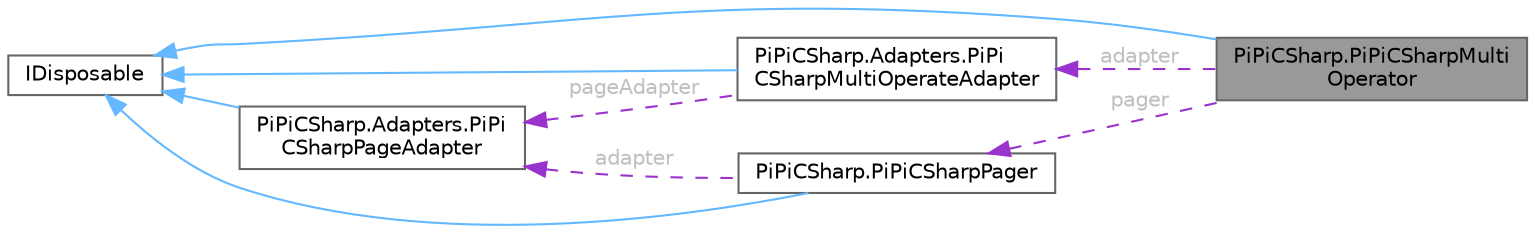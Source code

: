 digraph "PiPiCSharp.PiPiCSharpMultiOperator"
{
 // LATEX_PDF_SIZE
  bgcolor="transparent";
  edge [fontname=Helvetica,fontsize=10,labelfontname=Helvetica,labelfontsize=10];
  node [fontname=Helvetica,fontsize=10,shape=box,height=0.2,width=0.4];
  rankdir="LR";
  Node1 [id="Node000001",label="PiPiCSharp.PiPiCSharpMulti\lOperator",height=0.2,width=0.4,color="gray40", fillcolor="grey60", style="filled", fontcolor="black",tooltip="The PDF multi operator."];
  Node2 -> Node1 [id="edge1_Node000001_Node000002",dir="back",color="steelblue1",style="solid",tooltip=" "];
  Node2 [id="Node000002",label="IDisposable",height=0.2,width=0.4,color="gray40", fillcolor="white", style="filled",tooltip=" "];
  Node3 -> Node1 [id="edge2_Node000001_Node000003",dir="back",color="darkorchid3",style="dashed",tooltip=" ",label=" adapter",fontcolor="grey" ];
  Node3 [id="Node000003",label="PiPiCSharp.Adapters.PiPi\lCSharpMultiOperateAdapter",height=0.2,width=0.4,color="gray40", fillcolor="white", style="filled",URL="$class_pi_pi_c_sharp_1_1_adapters_1_1_pi_pi_c_sharp_multi_operate_adapter.html",tooltip="The multiple PDF operate adapter."];
  Node2 -> Node3 [id="edge3_Node000003_Node000002",dir="back",color="steelblue1",style="solid",tooltip=" "];
  Node4 -> Node3 [id="edge4_Node000003_Node000004",dir="back",color="darkorchid3",style="dashed",tooltip=" ",label=" pageAdapter",fontcolor="grey" ];
  Node4 [id="Node000004",label="PiPiCSharp.Adapters.PiPi\lCSharpPageAdapter",height=0.2,width=0.4,color="gray40", fillcolor="white", style="filled",URL="$class_pi_pi_c_sharp_1_1_adapters_1_1_pi_pi_c_sharp_page_adapter.html",tooltip="The PDF page adapter."];
  Node2 -> Node4 [id="edge5_Node000004_Node000002",dir="back",color="steelblue1",style="solid",tooltip=" "];
  Node5 -> Node1 [id="edge6_Node000001_Node000005",dir="back",color="darkorchid3",style="dashed",tooltip=" ",label=" pager",fontcolor="grey" ];
  Node5 [id="Node000005",label="PiPiCSharp.PiPiCSharpPager",height=0.2,width=0.4,color="gray40", fillcolor="white", style="filled",URL="$class_pi_pi_c_sharp_1_1_pi_pi_c_sharp_pager.html",tooltip="The PDF pager."];
  Node2 -> Node5 [id="edge7_Node000005_Node000002",dir="back",color="steelblue1",style="solid",tooltip=" "];
  Node4 -> Node5 [id="edge8_Node000005_Node000004",dir="back",color="darkorchid3",style="dashed",tooltip=" ",label=" adapter",fontcolor="grey" ];
}
